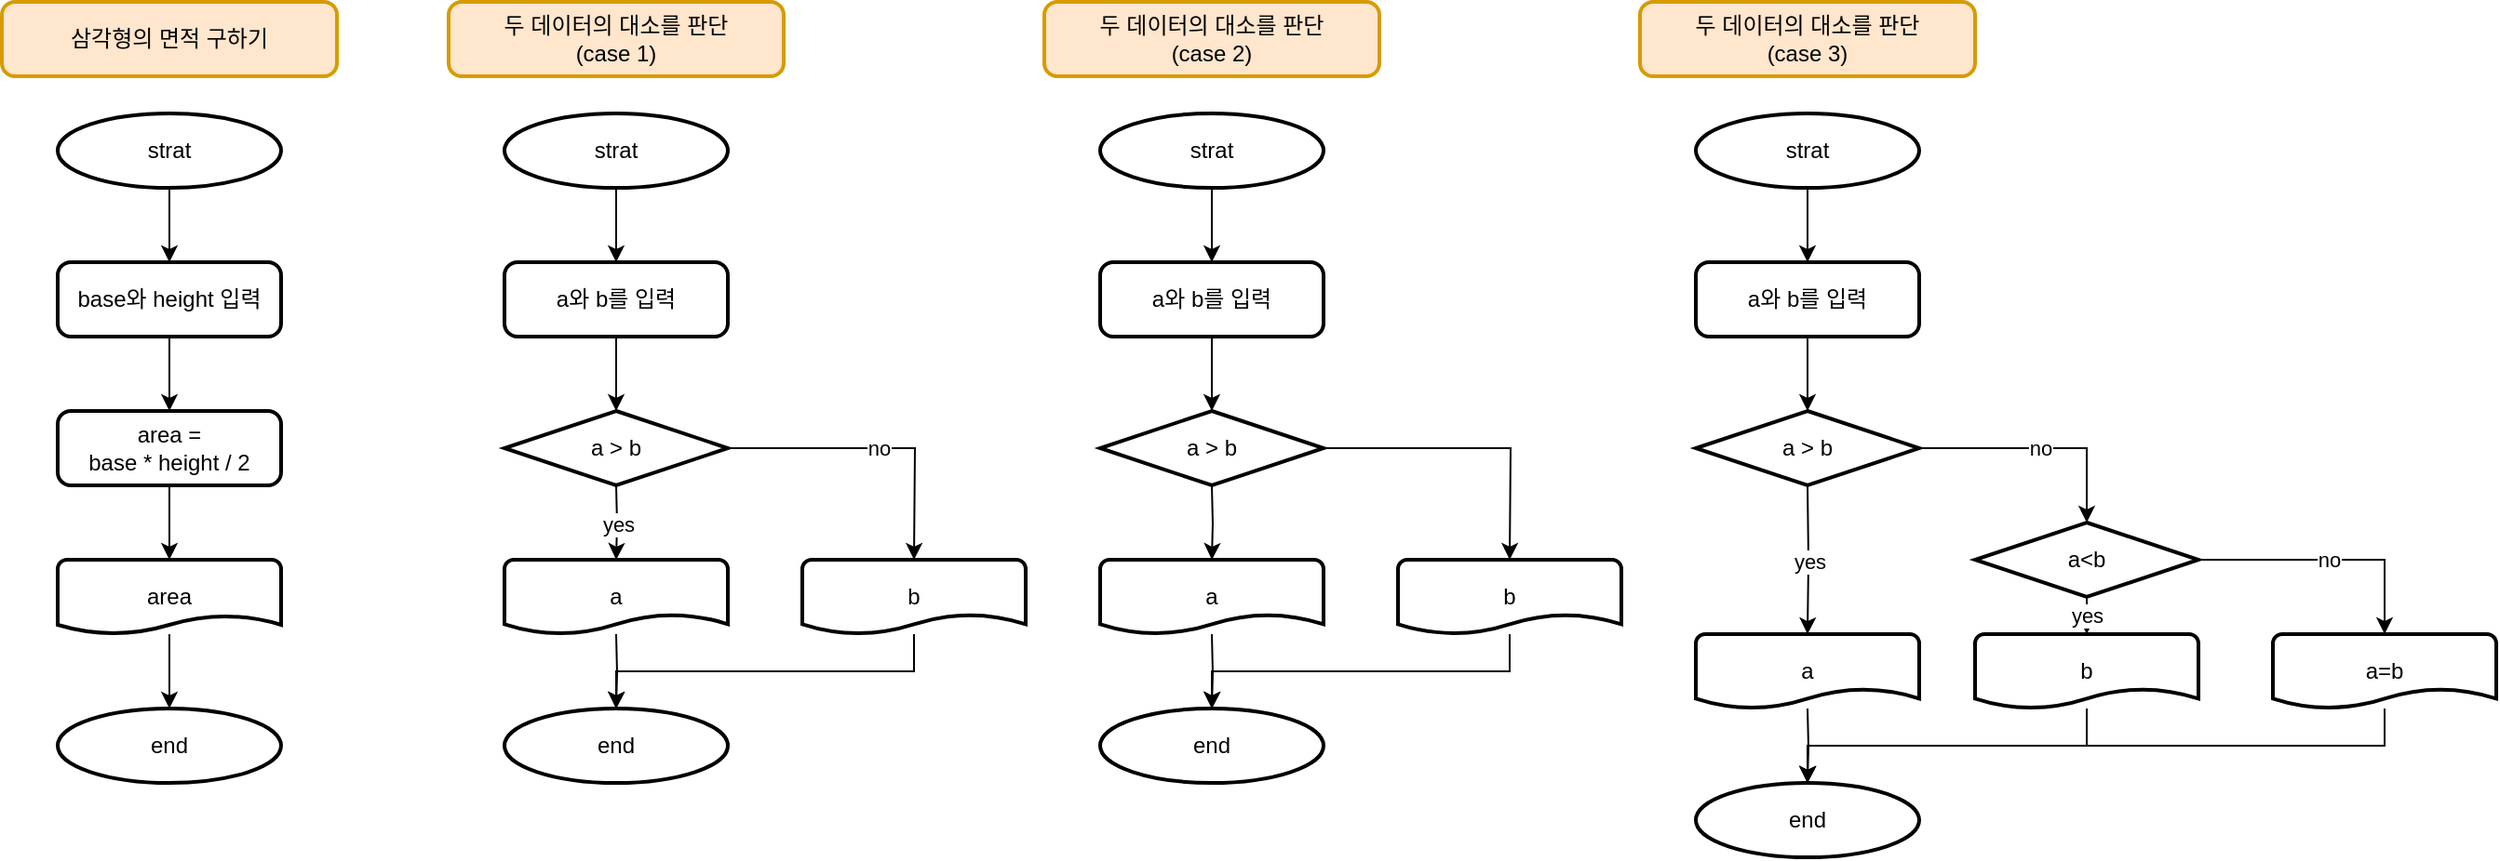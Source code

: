 <mxfile version="16.4.0" type="device"><diagram id="P_eP1QfCBBQYJK6PQZCl" name="페이지-1"><mxGraphModel dx="829" dy="656" grid="1" gridSize="10" guides="1" tooltips="1" connect="1" arrows="1" fold="1" page="1" pageScale="1" pageWidth="2339" pageHeight="3300" math="0" shadow="0"><root><mxCell id="0"/><mxCell id="1" parent="0"/><mxCell id="1gkZA8RL8-DsaqVGqPCM-6" value="" style="edgeStyle=orthogonalEdgeStyle;rounded=0;orthogonalLoop=1;jettySize=auto;html=1;" parent="1" source="1gkZA8RL8-DsaqVGqPCM-1" target="1gkZA8RL8-DsaqVGqPCM-3" edge="1"><mxGeometry relative="1" as="geometry"/></mxCell><mxCell id="1gkZA8RL8-DsaqVGqPCM-1" value="strat" style="strokeWidth=2;html=1;shape=mxgraph.flowchart.start_1;whiteSpace=wrap;" parent="1" vertex="1"><mxGeometry x="80" y="80" width="120" height="40" as="geometry"/></mxCell><mxCell id="1gkZA8RL8-DsaqVGqPCM-2" value="end" style="strokeWidth=2;html=1;shape=mxgraph.flowchart.start_1;whiteSpace=wrap;" parent="1" vertex="1"><mxGeometry x="80" y="400" width="120" height="40" as="geometry"/></mxCell><mxCell id="1gkZA8RL8-DsaqVGqPCM-7" value="" style="edgeStyle=orthogonalEdgeStyle;rounded=0;orthogonalLoop=1;jettySize=auto;html=1;" parent="1" source="1gkZA8RL8-DsaqVGqPCM-3" target="1gkZA8RL8-DsaqVGqPCM-4" edge="1"><mxGeometry relative="1" as="geometry"/></mxCell><mxCell id="1gkZA8RL8-DsaqVGqPCM-3" value="base와 height 입력" style="rounded=1;whiteSpace=wrap;html=1;absoluteArcSize=1;arcSize=14;strokeWidth=2;" parent="1" vertex="1"><mxGeometry x="80" y="160" width="120" height="40" as="geometry"/></mxCell><mxCell id="1gkZA8RL8-DsaqVGqPCM-8" value="" style="edgeStyle=orthogonalEdgeStyle;rounded=0;orthogonalLoop=1;jettySize=auto;html=1;" parent="1" source="1gkZA8RL8-DsaqVGqPCM-4" target="1gkZA8RL8-DsaqVGqPCM-5" edge="1"><mxGeometry relative="1" as="geometry"/></mxCell><mxCell id="1gkZA8RL8-DsaqVGqPCM-4" value="area =&lt;br&gt;base * height / 2" style="rounded=1;whiteSpace=wrap;html=1;absoluteArcSize=1;arcSize=14;strokeWidth=2;" parent="1" vertex="1"><mxGeometry x="80" y="240" width="120" height="40" as="geometry"/></mxCell><mxCell id="1gkZA8RL8-DsaqVGqPCM-9" value="" style="edgeStyle=orthogonalEdgeStyle;rounded=0;orthogonalLoop=1;jettySize=auto;html=1;" parent="1" source="1gkZA8RL8-DsaqVGqPCM-5" target="1gkZA8RL8-DsaqVGqPCM-2" edge="1"><mxGeometry relative="1" as="geometry"/></mxCell><mxCell id="1gkZA8RL8-DsaqVGqPCM-5" value="area" style="strokeWidth=2;html=1;shape=mxgraph.flowchart.document2;whiteSpace=wrap;size=0.25;" parent="1" vertex="1"><mxGeometry x="80" y="320" width="120" height="40" as="geometry"/></mxCell><mxCell id="1gkZA8RL8-DsaqVGqPCM-10" value="삼각형의 면적 구하기" style="rounded=1;whiteSpace=wrap;html=1;absoluteArcSize=1;arcSize=14;strokeWidth=2;fillColor=#ffe6cc;strokeColor=#d79b00;" parent="1" vertex="1"><mxGeometry x="50" y="20" width="180" height="40" as="geometry"/></mxCell><mxCell id="1gkZA8RL8-DsaqVGqPCM-11" value="두 데이터의 대소를 판단&lt;br&gt;(case 1)" style="rounded=1;whiteSpace=wrap;html=1;absoluteArcSize=1;arcSize=14;strokeWidth=2;fillColor=#ffe6cc;strokeColor=#d79b00;" parent="1" vertex="1"><mxGeometry x="290" y="20" width="180" height="40" as="geometry"/></mxCell><mxCell id="1gkZA8RL8-DsaqVGqPCM-12" value="" style="edgeStyle=orthogonalEdgeStyle;rounded=0;orthogonalLoop=1;jettySize=auto;html=1;" parent="1" source="1gkZA8RL8-DsaqVGqPCM-13" target="1gkZA8RL8-DsaqVGqPCM-16" edge="1"><mxGeometry relative="1" as="geometry"/></mxCell><mxCell id="1gkZA8RL8-DsaqVGqPCM-13" value="strat" style="strokeWidth=2;html=1;shape=mxgraph.flowchart.start_1;whiteSpace=wrap;" parent="1" vertex="1"><mxGeometry x="320" y="80" width="120" height="40" as="geometry"/></mxCell><mxCell id="1gkZA8RL8-DsaqVGqPCM-14" value="end" style="strokeWidth=2;html=1;shape=mxgraph.flowchart.start_1;whiteSpace=wrap;" parent="1" vertex="1"><mxGeometry x="320" y="400" width="120" height="40" as="geometry"/></mxCell><mxCell id="1gkZA8RL8-DsaqVGqPCM-15" value="" style="edgeStyle=orthogonalEdgeStyle;rounded=0;orthogonalLoop=1;jettySize=auto;html=1;" parent="1" source="1gkZA8RL8-DsaqVGqPCM-16" edge="1"><mxGeometry relative="1" as="geometry"><mxPoint x="380" y="240" as="targetPoint"/></mxGeometry></mxCell><mxCell id="1gkZA8RL8-DsaqVGqPCM-16" value="a와 b를 입력" style="rounded=1;whiteSpace=wrap;html=1;absoluteArcSize=1;arcSize=14;strokeWidth=2;" parent="1" vertex="1"><mxGeometry x="320" y="160" width="120" height="40" as="geometry"/></mxCell><mxCell id="1gkZA8RL8-DsaqVGqPCM-17" value="yes" style="edgeStyle=orthogonalEdgeStyle;rounded=0;orthogonalLoop=1;jettySize=auto;html=1;" parent="1" edge="1"><mxGeometry relative="1" as="geometry"><mxPoint x="380" y="280" as="sourcePoint"/><mxPoint x="380" y="320" as="targetPoint"/></mxGeometry></mxCell><mxCell id="1gkZA8RL8-DsaqVGqPCM-19" value="" style="edgeStyle=orthogonalEdgeStyle;rounded=0;orthogonalLoop=1;jettySize=auto;html=1;" parent="1" target="1gkZA8RL8-DsaqVGqPCM-14" edge="1"><mxGeometry relative="1" as="geometry"><mxPoint x="380" y="360" as="sourcePoint"/></mxGeometry></mxCell><mxCell id="icazEabKUvOkXpg2rJ8x-1" value="no" style="edgeStyle=orthogonalEdgeStyle;rounded=0;orthogonalLoop=1;jettySize=auto;html=1;entryX=0.5;entryY=0;entryDx=0;entryDy=0;" edge="1" parent="1" source="1gkZA8RL8-DsaqVGqPCM-21"><mxGeometry relative="1" as="geometry"><mxPoint x="540" y="320" as="targetPoint"/></mxGeometry></mxCell><mxCell id="1gkZA8RL8-DsaqVGqPCM-21" value="a &amp;gt; b" style="strokeWidth=2;html=1;shape=mxgraph.flowchart.decision;whiteSpace=wrap;" parent="1" vertex="1"><mxGeometry x="320" y="240" width="120" height="40" as="geometry"/></mxCell><mxCell id="icazEabKUvOkXpg2rJ8x-4" style="edgeStyle=orthogonalEdgeStyle;rounded=0;orthogonalLoop=1;jettySize=auto;html=1;" edge="1" parent="1"><mxGeometry relative="1" as="geometry"><mxPoint x="380" y="400" as="targetPoint"/><mxPoint x="540" y="360" as="sourcePoint"/><Array as="points"><mxPoint x="540" y="380"/><mxPoint x="380" y="380"/></Array></mxGeometry></mxCell><mxCell id="1gkZA8RL8-DsaqVGqPCM-25" value="a" style="strokeWidth=2;html=1;shape=mxgraph.flowchart.document2;whiteSpace=wrap;size=0.268;" parent="1" vertex="1"><mxGeometry x="320" y="320" width="120" height="40" as="geometry"/></mxCell><mxCell id="icazEabKUvOkXpg2rJ8x-5" value="b" style="strokeWidth=2;html=1;shape=mxgraph.flowchart.document2;whiteSpace=wrap;size=0.268;" vertex="1" parent="1"><mxGeometry x="480" y="320" width="120" height="40" as="geometry"/></mxCell><mxCell id="icazEabKUvOkXpg2rJ8x-6" value="두 데이터의 대소를 판단&lt;br&gt;(case 2)" style="rounded=1;whiteSpace=wrap;html=1;absoluteArcSize=1;arcSize=14;strokeWidth=2;fillColor=#ffe6cc;strokeColor=#d79b00;" vertex="1" parent="1"><mxGeometry x="610" y="20" width="180" height="40" as="geometry"/></mxCell><mxCell id="icazEabKUvOkXpg2rJ8x-7" value="" style="edgeStyle=orthogonalEdgeStyle;rounded=0;orthogonalLoop=1;jettySize=auto;html=1;" edge="1" parent="1" source="icazEabKUvOkXpg2rJ8x-8" target="icazEabKUvOkXpg2rJ8x-11"><mxGeometry relative="1" as="geometry"/></mxCell><mxCell id="icazEabKUvOkXpg2rJ8x-8" value="strat" style="strokeWidth=2;html=1;shape=mxgraph.flowchart.start_1;whiteSpace=wrap;" vertex="1" parent="1"><mxGeometry x="640" y="80" width="120" height="40" as="geometry"/></mxCell><mxCell id="icazEabKUvOkXpg2rJ8x-9" value="end" style="strokeWidth=2;html=1;shape=mxgraph.flowchart.start_1;whiteSpace=wrap;" vertex="1" parent="1"><mxGeometry x="640" y="400" width="120" height="40" as="geometry"/></mxCell><mxCell id="icazEabKUvOkXpg2rJ8x-10" value="" style="edgeStyle=orthogonalEdgeStyle;rounded=0;orthogonalLoop=1;jettySize=auto;html=1;" edge="1" parent="1" source="icazEabKUvOkXpg2rJ8x-11"><mxGeometry relative="1" as="geometry"><mxPoint x="700" y="240" as="targetPoint"/></mxGeometry></mxCell><mxCell id="icazEabKUvOkXpg2rJ8x-11" value="a와 b를 입력" style="rounded=1;whiteSpace=wrap;html=1;absoluteArcSize=1;arcSize=14;strokeWidth=2;" vertex="1" parent="1"><mxGeometry x="640" y="160" width="120" height="40" as="geometry"/></mxCell><mxCell id="icazEabKUvOkXpg2rJ8x-12" value="" style="edgeStyle=orthogonalEdgeStyle;rounded=0;orthogonalLoop=1;jettySize=auto;html=1;" edge="1" parent="1"><mxGeometry relative="1" as="geometry"><mxPoint x="700" y="280" as="sourcePoint"/><mxPoint x="700" y="320" as="targetPoint"/></mxGeometry></mxCell><mxCell id="icazEabKUvOkXpg2rJ8x-13" value="" style="edgeStyle=orthogonalEdgeStyle;rounded=0;orthogonalLoop=1;jettySize=auto;html=1;" edge="1" parent="1" target="icazEabKUvOkXpg2rJ8x-9"><mxGeometry relative="1" as="geometry"><mxPoint x="700" y="360" as="sourcePoint"/></mxGeometry></mxCell><mxCell id="icazEabKUvOkXpg2rJ8x-14" style="edgeStyle=orthogonalEdgeStyle;rounded=0;orthogonalLoop=1;jettySize=auto;html=1;entryX=0.5;entryY=0;entryDx=0;entryDy=0;" edge="1" parent="1" source="icazEabKUvOkXpg2rJ8x-15"><mxGeometry relative="1" as="geometry"><mxPoint x="860" y="320" as="targetPoint"/></mxGeometry></mxCell><mxCell id="icazEabKUvOkXpg2rJ8x-15" value="a &amp;gt; b" style="strokeWidth=2;html=1;shape=mxgraph.flowchart.decision;whiteSpace=wrap;" vertex="1" parent="1"><mxGeometry x="640" y="240" width="120" height="40" as="geometry"/></mxCell><mxCell id="icazEabKUvOkXpg2rJ8x-16" style="edgeStyle=orthogonalEdgeStyle;rounded=0;orthogonalLoop=1;jettySize=auto;html=1;" edge="1" parent="1"><mxGeometry relative="1" as="geometry"><mxPoint x="700" y="400" as="targetPoint"/><mxPoint x="860" y="360" as="sourcePoint"/><Array as="points"><mxPoint x="860" y="380"/><mxPoint x="700" y="380"/></Array></mxGeometry></mxCell><mxCell id="icazEabKUvOkXpg2rJ8x-17" value="a" style="strokeWidth=2;html=1;shape=mxgraph.flowchart.document2;whiteSpace=wrap;size=0.268;" vertex="1" parent="1"><mxGeometry x="640" y="320" width="120" height="40" as="geometry"/></mxCell><mxCell id="icazEabKUvOkXpg2rJ8x-18" value="b" style="strokeWidth=2;html=1;shape=mxgraph.flowchart.document2;whiteSpace=wrap;size=0.268;" vertex="1" parent="1"><mxGeometry x="800" y="320" width="120" height="40" as="geometry"/></mxCell><mxCell id="icazEabKUvOkXpg2rJ8x-19" value="두 데이터의 대소를 판단&lt;br&gt;(case 3)" style="rounded=1;whiteSpace=wrap;html=1;absoluteArcSize=1;arcSize=14;strokeWidth=2;fillColor=#ffe6cc;strokeColor=#d79b00;" vertex="1" parent="1"><mxGeometry x="930" y="20" width="180" height="40" as="geometry"/></mxCell><mxCell id="icazEabKUvOkXpg2rJ8x-20" value="" style="edgeStyle=orthogonalEdgeStyle;rounded=0;orthogonalLoop=1;jettySize=auto;html=1;" edge="1" parent="1" source="icazEabKUvOkXpg2rJ8x-21" target="icazEabKUvOkXpg2rJ8x-24"><mxGeometry relative="1" as="geometry"/></mxCell><mxCell id="icazEabKUvOkXpg2rJ8x-21" value="strat" style="strokeWidth=2;html=1;shape=mxgraph.flowchart.start_1;whiteSpace=wrap;" vertex="1" parent="1"><mxGeometry x="960" y="80" width="120" height="40" as="geometry"/></mxCell><mxCell id="icazEabKUvOkXpg2rJ8x-22" value="end" style="strokeWidth=2;html=1;shape=mxgraph.flowchart.start_1;whiteSpace=wrap;" vertex="1" parent="1"><mxGeometry x="960" y="440" width="120" height="40" as="geometry"/></mxCell><mxCell id="icazEabKUvOkXpg2rJ8x-23" value="" style="edgeStyle=orthogonalEdgeStyle;rounded=0;orthogonalLoop=1;jettySize=auto;html=1;" edge="1" parent="1" source="icazEabKUvOkXpg2rJ8x-24"><mxGeometry relative="1" as="geometry"><mxPoint x="1020" y="240" as="targetPoint"/></mxGeometry></mxCell><mxCell id="icazEabKUvOkXpg2rJ8x-24" value="a와 b를 입력" style="rounded=1;whiteSpace=wrap;html=1;absoluteArcSize=1;arcSize=14;strokeWidth=2;" vertex="1" parent="1"><mxGeometry x="960" y="160" width="120" height="40" as="geometry"/></mxCell><mxCell id="icazEabKUvOkXpg2rJ8x-25" value="yes" style="edgeStyle=orthogonalEdgeStyle;rounded=0;orthogonalLoop=1;jettySize=auto;html=1;entryX=0.5;entryY=0;entryDx=0;entryDy=0;entryPerimeter=0;" edge="1" parent="1" target="icazEabKUvOkXpg2rJ8x-30"><mxGeometry relative="1" as="geometry"><mxPoint x="1020" y="280" as="sourcePoint"/><mxPoint x="1020" y="320" as="targetPoint"/></mxGeometry></mxCell><mxCell id="icazEabKUvOkXpg2rJ8x-26" value="" style="edgeStyle=orthogonalEdgeStyle;rounded=0;orthogonalLoop=1;jettySize=auto;html=1;" edge="1" parent="1" target="icazEabKUvOkXpg2rJ8x-22"><mxGeometry relative="1" as="geometry"><mxPoint x="1020" y="400" as="sourcePoint"/></mxGeometry></mxCell><mxCell id="icazEabKUvOkXpg2rJ8x-37" value="no" style="edgeStyle=orthogonalEdgeStyle;rounded=0;orthogonalLoop=1;jettySize=auto;html=1;entryX=0.5;entryY=0;entryDx=0;entryDy=0;entryPerimeter=0;" edge="1" parent="1" source="icazEabKUvOkXpg2rJ8x-28" target="icazEabKUvOkXpg2rJ8x-33"><mxGeometry relative="1" as="geometry"/></mxCell><mxCell id="icazEabKUvOkXpg2rJ8x-28" value="a &amp;gt; b" style="strokeWidth=2;html=1;shape=mxgraph.flowchart.decision;whiteSpace=wrap;" vertex="1" parent="1"><mxGeometry x="960" y="240" width="120" height="40" as="geometry"/></mxCell><mxCell id="icazEabKUvOkXpg2rJ8x-30" value="a" style="strokeWidth=2;html=1;shape=mxgraph.flowchart.document2;whiteSpace=wrap;size=0.268;" vertex="1" parent="1"><mxGeometry x="960" y="360" width="120" height="40" as="geometry"/></mxCell><mxCell id="icazEabKUvOkXpg2rJ8x-40" value="no" style="edgeStyle=orthogonalEdgeStyle;rounded=0;orthogonalLoop=1;jettySize=auto;html=1;entryX=0.5;entryY=0;entryDx=0;entryDy=0;entryPerimeter=0;" edge="1" parent="1" source="icazEabKUvOkXpg2rJ8x-33" target="icazEabKUvOkXpg2rJ8x-35"><mxGeometry relative="1" as="geometry"/></mxCell><mxCell id="icazEabKUvOkXpg2rJ8x-41" value="yes" style="edgeStyle=orthogonalEdgeStyle;rounded=0;orthogonalLoop=1;jettySize=auto;html=1;entryX=0.5;entryY=0;entryDx=0;entryDy=0;entryPerimeter=0;" edge="1" parent="1" source="icazEabKUvOkXpg2rJ8x-33" target="icazEabKUvOkXpg2rJ8x-34"><mxGeometry relative="1" as="geometry"/></mxCell><mxCell id="icazEabKUvOkXpg2rJ8x-33" value="a&amp;lt;b" style="strokeWidth=2;html=1;shape=mxgraph.flowchart.decision;whiteSpace=wrap;" vertex="1" parent="1"><mxGeometry x="1110" y="300" width="120" height="40" as="geometry"/></mxCell><mxCell id="icazEabKUvOkXpg2rJ8x-38" style="edgeStyle=orthogonalEdgeStyle;rounded=0;orthogonalLoop=1;jettySize=auto;html=1;entryX=0.5;entryY=0;entryDx=0;entryDy=0;entryPerimeter=0;" edge="1" parent="1" source="icazEabKUvOkXpg2rJ8x-34" target="icazEabKUvOkXpg2rJ8x-22"><mxGeometry relative="1" as="geometry"><Array as="points"><mxPoint x="1170" y="420"/><mxPoint x="1020" y="420"/></Array></mxGeometry></mxCell><mxCell id="icazEabKUvOkXpg2rJ8x-34" value="b" style="strokeWidth=2;html=1;shape=mxgraph.flowchart.document2;whiteSpace=wrap;size=0.268;" vertex="1" parent="1"><mxGeometry x="1110" y="360" width="120" height="40" as="geometry"/></mxCell><mxCell id="icazEabKUvOkXpg2rJ8x-39" style="edgeStyle=orthogonalEdgeStyle;rounded=0;orthogonalLoop=1;jettySize=auto;html=1;" edge="1" parent="1" source="icazEabKUvOkXpg2rJ8x-35"><mxGeometry relative="1" as="geometry"><mxPoint x="1020" y="440" as="targetPoint"/><Array as="points"><mxPoint x="1330" y="420"/><mxPoint x="1020" y="420"/></Array></mxGeometry></mxCell><mxCell id="icazEabKUvOkXpg2rJ8x-35" value="a=b" style="strokeWidth=2;html=1;shape=mxgraph.flowchart.document2;whiteSpace=wrap;size=0.268;" vertex="1" parent="1"><mxGeometry x="1270" y="360" width="120" height="40" as="geometry"/></mxCell></root></mxGraphModel></diagram></mxfile>